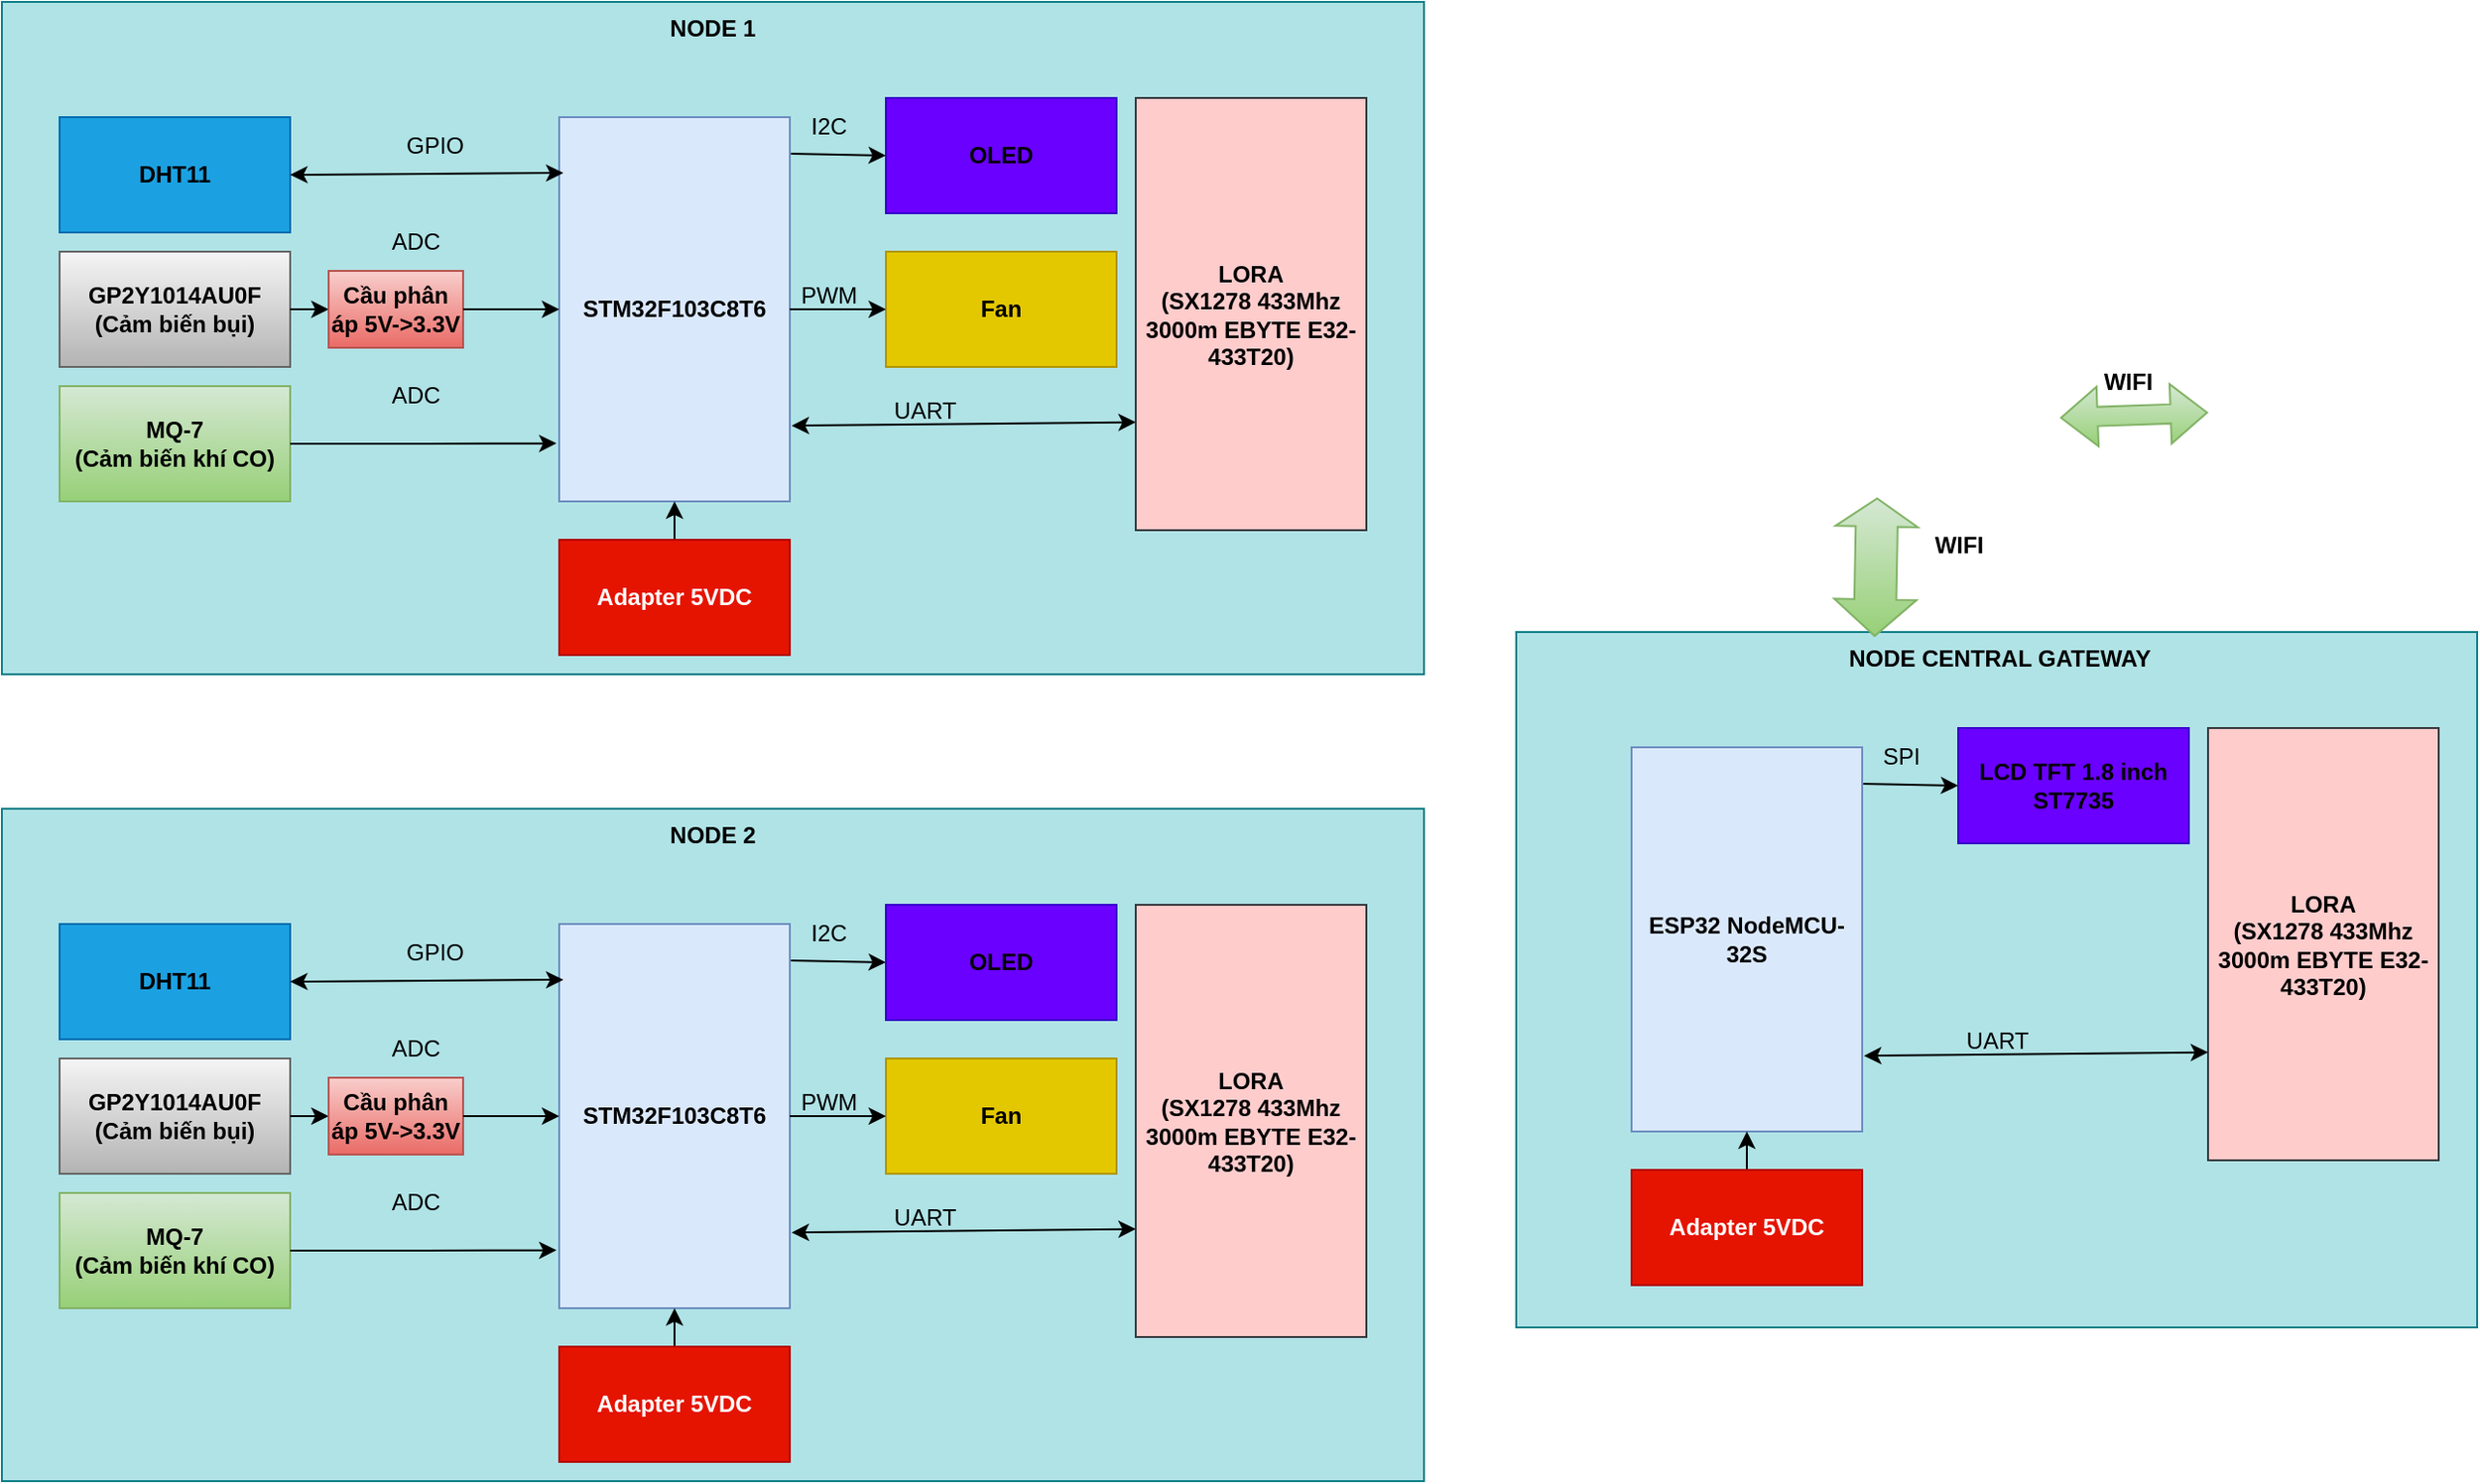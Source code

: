 <mxfile version="24.7.8" pages="2">
  <diagram name="Sơ đồ khối" id="NSVRc-r8iFCSycKMXPSG">
    <mxGraphModel dx="3800" dy="1653" grid="0" gridSize="10" guides="1" tooltips="1" connect="1" arrows="1" fold="1" page="0" pageScale="1" pageWidth="827" pageHeight="1169" math="0" shadow="0">
      <root>
        <mxCell id="0" />
        <mxCell id="1" parent="0" />
        <mxCell id="0Pqg7RtvLpFcO1d4tHaR-34" value="&lt;b&gt;NODE 1&lt;/b&gt;" style="rounded=0;whiteSpace=wrap;html=1;align=center;horizontal=1;verticalAlign=top;fillColor=#b0e3e6;strokeColor=#0e8088;" parent="1" vertex="1">
          <mxGeometry x="-810" y="120" width="740" height="350" as="geometry" />
        </mxCell>
        <mxCell id="0Pqg7RtvLpFcO1d4tHaR-1" value="&lt;b&gt;STM32F103C8T6&lt;/b&gt;" style="rounded=0;whiteSpace=wrap;html=1;fillColor=#dae8fc;strokeColor=#6c8ebf;" parent="1" vertex="1">
          <mxGeometry x="-520" y="180" width="120" height="200" as="geometry" />
        </mxCell>
        <mxCell id="0Pqg7RtvLpFcO1d4tHaR-2" value="&lt;b&gt;&lt;font color=&quot;#000000&quot;&gt;DHT11&lt;/font&gt;&lt;/b&gt;" style="rounded=0;whiteSpace=wrap;html=1;fillColor=#1ba1e2;fontColor=#ffffff;strokeColor=#006EAF;" parent="1" vertex="1">
          <mxGeometry x="-780" y="180" width="120" height="60" as="geometry" />
        </mxCell>
        <mxCell id="0Pqg7RtvLpFcO1d4tHaR-3" value="&lt;b&gt;GP2Y1014AU0F&lt;br&gt;(Cảm biến bụi)&lt;/b&gt;" style="rounded=0;whiteSpace=wrap;html=1;fillColor=#f5f5f5;gradientColor=#b3b3b3;strokeColor=#666666;" parent="1" vertex="1">
          <mxGeometry x="-780" y="250" width="120" height="60" as="geometry" />
        </mxCell>
        <mxCell id="0Pqg7RtvLpFcO1d4tHaR-4" value="&lt;b&gt;MQ-7&lt;br&gt;(Cảm biến khí CO)&lt;/b&gt;" style="rounded=0;whiteSpace=wrap;html=1;fillColor=#d5e8d4;gradientColor=#97d077;strokeColor=#82b366;" parent="1" vertex="1">
          <mxGeometry x="-780" y="320" width="120" height="60" as="geometry" />
        </mxCell>
        <mxCell id="0Pqg7RtvLpFcO1d4tHaR-7" value="" style="endArrow=classic;html=1;rounded=0;entryX=0;entryY=0.5;entryDx=0;entryDy=0;exitX=1;exitY=0.5;exitDx=0;exitDy=0;" parent="1" source="0Pqg7RtvLpFcO1d4tHaR-3" target="0Pqg7RtvLpFcO1d4tHaR-27" edge="1">
          <mxGeometry width="50" height="50" relative="1" as="geometry">
            <mxPoint x="-560" y="360" as="sourcePoint" />
            <mxPoint x="-628" y="272.01" as="targetPoint" />
          </mxGeometry>
        </mxCell>
        <mxCell id="0Pqg7RtvLpFcO1d4tHaR-10" style="edgeStyle=orthogonalEdgeStyle;rounded=0;orthogonalLoop=1;jettySize=auto;html=1;exitX=0.5;exitY=0;exitDx=0;exitDy=0;entryX=0.5;entryY=1;entryDx=0;entryDy=0;" parent="1" source="0Pqg7RtvLpFcO1d4tHaR-9" target="0Pqg7RtvLpFcO1d4tHaR-1" edge="1">
          <mxGeometry relative="1" as="geometry" />
        </mxCell>
        <mxCell id="0Pqg7RtvLpFcO1d4tHaR-9" value="Adapter 5VDC" style="rounded=0;whiteSpace=wrap;html=1;fontStyle=1;fillColor=#e51400;fontColor=#ffffff;strokeColor=#B20000;" parent="1" vertex="1">
          <mxGeometry x="-520" y="400" width="120" height="60" as="geometry" />
        </mxCell>
        <mxCell id="0Pqg7RtvLpFcO1d4tHaR-12" value="" style="endArrow=classic;html=1;rounded=0;entryX=0;entryY=0.5;entryDx=0;entryDy=0;exitX=1.005;exitY=0.095;exitDx=0;exitDy=0;exitPerimeter=0;" parent="1" source="0Pqg7RtvLpFcO1d4tHaR-1" target="0Pqg7RtvLpFcO1d4tHaR-13" edge="1">
          <mxGeometry width="50" height="50" relative="1" as="geometry">
            <mxPoint x="-430" y="230" as="sourcePoint" />
            <mxPoint x="-360" y="210" as="targetPoint" />
          </mxGeometry>
        </mxCell>
        <mxCell id="0Pqg7RtvLpFcO1d4tHaR-13" value="&lt;b&gt;&lt;font color=&quot;#000000&quot;&gt;OLED&lt;/font&gt;&lt;/b&gt;" style="rounded=0;whiteSpace=wrap;html=1;fillColor=#6a00ff;fontColor=#ffffff;strokeColor=#3700CC;" parent="1" vertex="1">
          <mxGeometry x="-350" y="170" width="120" height="60" as="geometry" />
        </mxCell>
        <mxCell id="0Pqg7RtvLpFcO1d4tHaR-14" value="GPIO" style="text;html=1;align=center;verticalAlign=middle;resizable=0;points=[];autosize=1;strokeColor=none;fillColor=none;" parent="1" vertex="1">
          <mxGeometry x="-610" y="180" width="50" height="30" as="geometry" />
        </mxCell>
        <mxCell id="0Pqg7RtvLpFcO1d4tHaR-16" value="ADC" style="text;html=1;align=center;verticalAlign=middle;resizable=0;points=[];autosize=1;strokeColor=none;fillColor=none;" parent="1" vertex="1">
          <mxGeometry x="-620" y="310" width="50" height="30" as="geometry" />
        </mxCell>
        <mxCell id="0Pqg7RtvLpFcO1d4tHaR-20" value="" style="endArrow=classic;startArrow=classic;html=1;rounded=0;entryX=0.018;entryY=0.145;entryDx=0;entryDy=0;entryPerimeter=0;exitX=1;exitY=0.5;exitDx=0;exitDy=0;" parent="1" source="0Pqg7RtvLpFcO1d4tHaR-2" target="0Pqg7RtvLpFcO1d4tHaR-1" edge="1">
          <mxGeometry width="50" height="50" relative="1" as="geometry">
            <mxPoint x="-595" y="260" as="sourcePoint" />
            <mxPoint x="-545" y="210" as="targetPoint" />
          </mxGeometry>
        </mxCell>
        <mxCell id="0Pqg7RtvLpFcO1d4tHaR-21" style="edgeStyle=orthogonalEdgeStyle;rounded=0;orthogonalLoop=1;jettySize=auto;html=1;exitX=1;exitY=0.5;exitDx=0;exitDy=0;entryX=-0.012;entryY=0.849;entryDx=0;entryDy=0;entryPerimeter=0;" parent="1" source="0Pqg7RtvLpFcO1d4tHaR-4" target="0Pqg7RtvLpFcO1d4tHaR-1" edge="1">
          <mxGeometry relative="1" as="geometry" />
        </mxCell>
        <mxCell id="0Pqg7RtvLpFcO1d4tHaR-23" value="I2C" style="text;html=1;align=center;verticalAlign=middle;resizable=0;points=[];autosize=1;strokeColor=none;fillColor=none;" parent="1" vertex="1">
          <mxGeometry x="-400" y="170" width="40" height="30" as="geometry" />
        </mxCell>
        <mxCell id="0Pqg7RtvLpFcO1d4tHaR-24" value="&lt;b&gt;Fan&lt;/b&gt;" style="rounded=0;whiteSpace=wrap;html=1;fillColor=#e3c800;fontColor=#000000;strokeColor=#B09500;" parent="1" vertex="1">
          <mxGeometry x="-350" y="250" width="120" height="60" as="geometry" />
        </mxCell>
        <mxCell id="0Pqg7RtvLpFcO1d4tHaR-26" value="" style="endArrow=classic;html=1;rounded=0;entryX=0;entryY=0.5;entryDx=0;entryDy=0;exitX=1;exitY=0.5;exitDx=0;exitDy=0;" parent="1" source="0Pqg7RtvLpFcO1d4tHaR-1" target="0Pqg7RtvLpFcO1d4tHaR-24" edge="1">
          <mxGeometry width="50" height="50" relative="1" as="geometry">
            <mxPoint x="-410" y="310" as="sourcePoint" />
            <mxPoint x="-360" y="260" as="targetPoint" />
          </mxGeometry>
        </mxCell>
        <mxCell id="0Pqg7RtvLpFcO1d4tHaR-27" value="Cầu phân áp 5V-&amp;gt;3.3V" style="rounded=0;whiteSpace=wrap;html=1;fillColor=#f8cecc;gradientColor=#ea6b66;strokeColor=#b85450;fontStyle=1" parent="1" vertex="1">
          <mxGeometry x="-640" y="260" width="70" height="40" as="geometry" />
        </mxCell>
        <mxCell id="0Pqg7RtvLpFcO1d4tHaR-28" value="" style="endArrow=classic;html=1;rounded=0;entryX=0;entryY=0.5;entryDx=0;entryDy=0;exitX=1;exitY=0.5;exitDx=0;exitDy=0;" parent="1" source="0Pqg7RtvLpFcO1d4tHaR-27" target="0Pqg7RtvLpFcO1d4tHaR-1" edge="1">
          <mxGeometry width="50" height="50" relative="1" as="geometry">
            <mxPoint x="-460" y="330" as="sourcePoint" />
            <mxPoint x="-410" y="280" as="targetPoint" />
          </mxGeometry>
        </mxCell>
        <mxCell id="0Pqg7RtvLpFcO1d4tHaR-29" value="ADC" style="text;html=1;align=center;verticalAlign=middle;resizable=0;points=[];autosize=1;strokeColor=none;fillColor=none;" parent="1" vertex="1">
          <mxGeometry x="-620" y="230" width="50" height="30" as="geometry" />
        </mxCell>
        <mxCell id="0Pqg7RtvLpFcO1d4tHaR-30" value="PWM" style="text;html=1;align=center;verticalAlign=middle;resizable=0;points=[];autosize=1;strokeColor=none;fillColor=none;" parent="1" vertex="1">
          <mxGeometry x="-405" y="258" width="50" height="30" as="geometry" />
        </mxCell>
        <mxCell id="0Pqg7RtvLpFcO1d4tHaR-31" value="&lt;b&gt;LORA&lt;br&gt;(SX1278 433Mhz 3000m EBYTE E32-433T20)&lt;/b&gt;" style="rounded=0;whiteSpace=wrap;html=1;fillColor=#ffcccc;strokeColor=#36393d;" parent="1" vertex="1">
          <mxGeometry x="-220" y="170" width="120" height="225" as="geometry" />
        </mxCell>
        <mxCell id="0Pqg7RtvLpFcO1d4tHaR-32" value="" style="endArrow=classic;startArrow=classic;html=1;rounded=0;entryX=0;entryY=0.75;entryDx=0;entryDy=0;exitX=1.008;exitY=0.803;exitDx=0;exitDy=0;exitPerimeter=0;" parent="1" source="0Pqg7RtvLpFcO1d4tHaR-1" target="0Pqg7RtvLpFcO1d4tHaR-31" edge="1">
          <mxGeometry width="50" height="50" relative="1" as="geometry">
            <mxPoint x="-460" y="330" as="sourcePoint" />
            <mxPoint x="-410" y="280" as="targetPoint" />
          </mxGeometry>
        </mxCell>
        <mxCell id="0Pqg7RtvLpFcO1d4tHaR-33" value="UART" style="text;html=1;align=center;verticalAlign=middle;resizable=0;points=[];autosize=1;strokeColor=none;fillColor=none;" parent="1" vertex="1">
          <mxGeometry x="-360" y="318" width="60" height="30" as="geometry" />
        </mxCell>
        <mxCell id="0Pqg7RtvLpFcO1d4tHaR-35" value="&lt;b&gt;NODE 2&lt;/b&gt;" style="rounded=0;whiteSpace=wrap;html=1;align=center;horizontal=1;verticalAlign=top;fillColor=#b0e3e6;strokeColor=#0e8088;" parent="1" vertex="1">
          <mxGeometry x="-810" y="540" width="740" height="350" as="geometry" />
        </mxCell>
        <mxCell id="0Pqg7RtvLpFcO1d4tHaR-36" value="&lt;b&gt;STM32F103C8T6&lt;/b&gt;" style="rounded=0;whiteSpace=wrap;html=1;fillColor=#dae8fc;strokeColor=#6c8ebf;" parent="1" vertex="1">
          <mxGeometry x="-520" y="600" width="120" height="200" as="geometry" />
        </mxCell>
        <mxCell id="0Pqg7RtvLpFcO1d4tHaR-37" value="&lt;b&gt;&lt;font color=&quot;#000000&quot;&gt;DHT11&lt;/font&gt;&lt;/b&gt;" style="rounded=0;whiteSpace=wrap;html=1;fillColor=#1ba1e2;fontColor=#ffffff;strokeColor=#006EAF;" parent="1" vertex="1">
          <mxGeometry x="-780" y="600" width="120" height="60" as="geometry" />
        </mxCell>
        <mxCell id="0Pqg7RtvLpFcO1d4tHaR-38" value="&lt;b&gt;GP2Y1014AU0F&lt;br&gt;(Cảm biến bụi)&lt;/b&gt;" style="rounded=0;whiteSpace=wrap;html=1;fillColor=#f5f5f5;gradientColor=#b3b3b3;strokeColor=#666666;" parent="1" vertex="1">
          <mxGeometry x="-780" y="670" width="120" height="60" as="geometry" />
        </mxCell>
        <mxCell id="0Pqg7RtvLpFcO1d4tHaR-39" value="&lt;b&gt;MQ-7&lt;br&gt;(Cảm biến khí CO)&lt;/b&gt;" style="rounded=0;whiteSpace=wrap;html=1;fillColor=#d5e8d4;gradientColor=#97d077;strokeColor=#82b366;" parent="1" vertex="1">
          <mxGeometry x="-780" y="740" width="120" height="60" as="geometry" />
        </mxCell>
        <mxCell id="0Pqg7RtvLpFcO1d4tHaR-40" value="" style="endArrow=classic;html=1;rounded=0;entryX=0;entryY=0.5;entryDx=0;entryDy=0;exitX=1;exitY=0.5;exitDx=0;exitDy=0;" parent="1" source="0Pqg7RtvLpFcO1d4tHaR-38" target="0Pqg7RtvLpFcO1d4tHaR-52" edge="1">
          <mxGeometry width="50" height="50" relative="1" as="geometry">
            <mxPoint x="-560" y="780" as="sourcePoint" />
            <mxPoint x="-628" y="692.01" as="targetPoint" />
          </mxGeometry>
        </mxCell>
        <mxCell id="0Pqg7RtvLpFcO1d4tHaR-41" style="edgeStyle=orthogonalEdgeStyle;rounded=0;orthogonalLoop=1;jettySize=auto;html=1;exitX=0.5;exitY=0;exitDx=0;exitDy=0;entryX=0.5;entryY=1;entryDx=0;entryDy=0;" parent="1" source="0Pqg7RtvLpFcO1d4tHaR-42" target="0Pqg7RtvLpFcO1d4tHaR-36" edge="1">
          <mxGeometry relative="1" as="geometry" />
        </mxCell>
        <mxCell id="0Pqg7RtvLpFcO1d4tHaR-42" value="Adapter 5VDC" style="rounded=0;whiteSpace=wrap;html=1;fontStyle=1;fillColor=#e51400;fontColor=#ffffff;strokeColor=#B20000;" parent="1" vertex="1">
          <mxGeometry x="-520" y="820" width="120" height="60" as="geometry" />
        </mxCell>
        <mxCell id="0Pqg7RtvLpFcO1d4tHaR-43" value="" style="endArrow=classic;html=1;rounded=0;entryX=0;entryY=0.5;entryDx=0;entryDy=0;exitX=1.005;exitY=0.095;exitDx=0;exitDy=0;exitPerimeter=0;" parent="1" source="0Pqg7RtvLpFcO1d4tHaR-36" target="0Pqg7RtvLpFcO1d4tHaR-44" edge="1">
          <mxGeometry width="50" height="50" relative="1" as="geometry">
            <mxPoint x="-430" y="650" as="sourcePoint" />
            <mxPoint x="-360" y="630" as="targetPoint" />
          </mxGeometry>
        </mxCell>
        <mxCell id="0Pqg7RtvLpFcO1d4tHaR-44" value="&lt;b&gt;&lt;font color=&quot;#000000&quot;&gt;OLED&lt;/font&gt;&lt;/b&gt;" style="rounded=0;whiteSpace=wrap;html=1;fillColor=#6a00ff;fontColor=#ffffff;strokeColor=#3700CC;" parent="1" vertex="1">
          <mxGeometry x="-350" y="590" width="120" height="60" as="geometry" />
        </mxCell>
        <mxCell id="0Pqg7RtvLpFcO1d4tHaR-45" value="GPIO" style="text;html=1;align=center;verticalAlign=middle;resizable=0;points=[];autosize=1;strokeColor=none;fillColor=none;" parent="1" vertex="1">
          <mxGeometry x="-610" y="600" width="50" height="30" as="geometry" />
        </mxCell>
        <mxCell id="0Pqg7RtvLpFcO1d4tHaR-46" value="ADC" style="text;html=1;align=center;verticalAlign=middle;resizable=0;points=[];autosize=1;strokeColor=none;fillColor=none;" parent="1" vertex="1">
          <mxGeometry x="-620" y="730" width="50" height="30" as="geometry" />
        </mxCell>
        <mxCell id="0Pqg7RtvLpFcO1d4tHaR-47" value="" style="endArrow=classic;startArrow=classic;html=1;rounded=0;entryX=0.018;entryY=0.145;entryDx=0;entryDy=0;entryPerimeter=0;exitX=1;exitY=0.5;exitDx=0;exitDy=0;" parent="1" source="0Pqg7RtvLpFcO1d4tHaR-37" target="0Pqg7RtvLpFcO1d4tHaR-36" edge="1">
          <mxGeometry width="50" height="50" relative="1" as="geometry">
            <mxPoint x="-595" y="680" as="sourcePoint" />
            <mxPoint x="-545" y="630" as="targetPoint" />
          </mxGeometry>
        </mxCell>
        <mxCell id="0Pqg7RtvLpFcO1d4tHaR-48" style="edgeStyle=orthogonalEdgeStyle;rounded=0;orthogonalLoop=1;jettySize=auto;html=1;exitX=1;exitY=0.5;exitDx=0;exitDy=0;entryX=-0.012;entryY=0.849;entryDx=0;entryDy=0;entryPerimeter=0;" parent="1" source="0Pqg7RtvLpFcO1d4tHaR-39" target="0Pqg7RtvLpFcO1d4tHaR-36" edge="1">
          <mxGeometry relative="1" as="geometry" />
        </mxCell>
        <mxCell id="0Pqg7RtvLpFcO1d4tHaR-49" value="I2C" style="text;html=1;align=center;verticalAlign=middle;resizable=0;points=[];autosize=1;strokeColor=none;fillColor=none;" parent="1" vertex="1">
          <mxGeometry x="-400" y="590" width="40" height="30" as="geometry" />
        </mxCell>
        <mxCell id="0Pqg7RtvLpFcO1d4tHaR-50" value="&lt;b&gt;Fan&lt;/b&gt;" style="rounded=0;whiteSpace=wrap;html=1;fillColor=#e3c800;fontColor=#000000;strokeColor=#B09500;" parent="1" vertex="1">
          <mxGeometry x="-350" y="670" width="120" height="60" as="geometry" />
        </mxCell>
        <mxCell id="0Pqg7RtvLpFcO1d4tHaR-51" value="" style="endArrow=classic;html=1;rounded=0;entryX=0;entryY=0.5;entryDx=0;entryDy=0;exitX=1;exitY=0.5;exitDx=0;exitDy=0;" parent="1" source="0Pqg7RtvLpFcO1d4tHaR-36" target="0Pqg7RtvLpFcO1d4tHaR-50" edge="1">
          <mxGeometry width="50" height="50" relative="1" as="geometry">
            <mxPoint x="-410" y="730" as="sourcePoint" />
            <mxPoint x="-360" y="680" as="targetPoint" />
          </mxGeometry>
        </mxCell>
        <mxCell id="0Pqg7RtvLpFcO1d4tHaR-52" value="Cầu phân áp 5V-&amp;gt;3.3V" style="rounded=0;whiteSpace=wrap;html=1;fillColor=#f8cecc;gradientColor=#ea6b66;strokeColor=#b85450;fontStyle=1" parent="1" vertex="1">
          <mxGeometry x="-640" y="680" width="70" height="40" as="geometry" />
        </mxCell>
        <mxCell id="0Pqg7RtvLpFcO1d4tHaR-53" value="" style="endArrow=classic;html=1;rounded=0;entryX=0;entryY=0.5;entryDx=0;entryDy=0;exitX=1;exitY=0.5;exitDx=0;exitDy=0;" parent="1" source="0Pqg7RtvLpFcO1d4tHaR-52" target="0Pqg7RtvLpFcO1d4tHaR-36" edge="1">
          <mxGeometry width="50" height="50" relative="1" as="geometry">
            <mxPoint x="-460" y="750" as="sourcePoint" />
            <mxPoint x="-410" y="700" as="targetPoint" />
          </mxGeometry>
        </mxCell>
        <mxCell id="0Pqg7RtvLpFcO1d4tHaR-54" value="ADC" style="text;html=1;align=center;verticalAlign=middle;resizable=0;points=[];autosize=1;strokeColor=none;fillColor=none;" parent="1" vertex="1">
          <mxGeometry x="-620" y="650" width="50" height="30" as="geometry" />
        </mxCell>
        <mxCell id="0Pqg7RtvLpFcO1d4tHaR-55" value="PWM" style="text;html=1;align=center;verticalAlign=middle;resizable=0;points=[];autosize=1;strokeColor=none;fillColor=none;" parent="1" vertex="1">
          <mxGeometry x="-405" y="678" width="50" height="30" as="geometry" />
        </mxCell>
        <mxCell id="0Pqg7RtvLpFcO1d4tHaR-56" value="&lt;b&gt;LORA&lt;br&gt;(SX1278 433Mhz 3000m EBYTE E32-433T20)&lt;/b&gt;" style="rounded=0;whiteSpace=wrap;html=1;fillColor=#ffcccc;strokeColor=#36393d;" parent="1" vertex="1">
          <mxGeometry x="-220" y="590" width="120" height="225" as="geometry" />
        </mxCell>
        <mxCell id="0Pqg7RtvLpFcO1d4tHaR-57" value="" style="endArrow=classic;startArrow=classic;html=1;rounded=0;entryX=0;entryY=0.75;entryDx=0;entryDy=0;exitX=1.008;exitY=0.803;exitDx=0;exitDy=0;exitPerimeter=0;" parent="1" source="0Pqg7RtvLpFcO1d4tHaR-36" target="0Pqg7RtvLpFcO1d4tHaR-56" edge="1">
          <mxGeometry width="50" height="50" relative="1" as="geometry">
            <mxPoint x="-460" y="750" as="sourcePoint" />
            <mxPoint x="-410" y="700" as="targetPoint" />
          </mxGeometry>
        </mxCell>
        <mxCell id="0Pqg7RtvLpFcO1d4tHaR-58" value="UART" style="text;html=1;align=center;verticalAlign=middle;resizable=0;points=[];autosize=1;strokeColor=none;fillColor=none;" parent="1" vertex="1">
          <mxGeometry x="-360" y="738" width="60" height="30" as="geometry" />
        </mxCell>
        <mxCell id="0Pqg7RtvLpFcO1d4tHaR-59" value="&lt;b&gt;&amp;nbsp;NODE CENTRAL GATEWAY&lt;/b&gt;" style="rounded=0;whiteSpace=wrap;html=1;align=center;horizontal=1;verticalAlign=top;fillColor=#b0e3e6;strokeColor=#0e8088;" parent="1" vertex="1">
          <mxGeometry x="-22" y="448" width="500" height="362" as="geometry" />
        </mxCell>
        <mxCell id="0Pqg7RtvLpFcO1d4tHaR-60" value="&lt;b&gt;ESP32 NodeMCU-32S&lt;/b&gt;" style="rounded=0;whiteSpace=wrap;html=1;fillColor=#dae8fc;strokeColor=#6c8ebf;" parent="1" vertex="1">
          <mxGeometry x="38" y="508" width="120" height="200" as="geometry" />
        </mxCell>
        <mxCell id="0Pqg7RtvLpFcO1d4tHaR-65" style="edgeStyle=orthogonalEdgeStyle;rounded=0;orthogonalLoop=1;jettySize=auto;html=1;exitX=0.5;exitY=0;exitDx=0;exitDy=0;entryX=0.5;entryY=1;entryDx=0;entryDy=0;" parent="1" source="0Pqg7RtvLpFcO1d4tHaR-66" target="0Pqg7RtvLpFcO1d4tHaR-60" edge="1">
          <mxGeometry relative="1" as="geometry" />
        </mxCell>
        <mxCell id="0Pqg7RtvLpFcO1d4tHaR-66" value="Adapter 5VDC" style="rounded=0;whiteSpace=wrap;html=1;fontStyle=1;fillColor=#e51400;fontColor=#ffffff;strokeColor=#B20000;" parent="1" vertex="1">
          <mxGeometry x="38" y="728" width="120" height="60" as="geometry" />
        </mxCell>
        <mxCell id="0Pqg7RtvLpFcO1d4tHaR-67" value="" style="endArrow=classic;html=1;rounded=0;entryX=0;entryY=0.5;entryDx=0;entryDy=0;exitX=1.005;exitY=0.095;exitDx=0;exitDy=0;exitPerimeter=0;" parent="1" source="0Pqg7RtvLpFcO1d4tHaR-60" target="0Pqg7RtvLpFcO1d4tHaR-68" edge="1">
          <mxGeometry width="50" height="50" relative="1" as="geometry">
            <mxPoint x="128" y="558" as="sourcePoint" />
            <mxPoint x="198" y="538" as="targetPoint" />
          </mxGeometry>
        </mxCell>
        <mxCell id="0Pqg7RtvLpFcO1d4tHaR-68" value="&lt;font color=&quot;#000000&quot;&gt;&lt;b&gt;LCD TFT 1.8 inch ST7735&lt;/b&gt;&lt;/font&gt;" style="rounded=0;whiteSpace=wrap;html=1;fillColor=#6a00ff;fontColor=#ffffff;strokeColor=#3700CC;" parent="1" vertex="1">
          <mxGeometry x="208" y="498" width="120" height="60" as="geometry" />
        </mxCell>
        <mxCell id="0Pqg7RtvLpFcO1d4tHaR-73" value="SPI" style="text;html=1;align=center;verticalAlign=middle;resizable=0;points=[];autosize=1;strokeColor=none;fillColor=none;" parent="1" vertex="1">
          <mxGeometry x="158" y="498" width="40" height="30" as="geometry" />
        </mxCell>
        <mxCell id="0Pqg7RtvLpFcO1d4tHaR-80" value="&lt;b&gt;LORA&lt;br&gt;(SX1278 433Mhz 3000m EBYTE E32-433T20)&lt;/b&gt;" style="rounded=0;whiteSpace=wrap;html=1;fillColor=#ffcccc;strokeColor=#36393d;" parent="1" vertex="1">
          <mxGeometry x="338" y="498" width="120" height="225" as="geometry" />
        </mxCell>
        <mxCell id="0Pqg7RtvLpFcO1d4tHaR-81" value="" style="endArrow=classic;startArrow=classic;html=1;rounded=0;entryX=0;entryY=0.75;entryDx=0;entryDy=0;exitX=1.008;exitY=0.803;exitDx=0;exitDy=0;exitPerimeter=0;" parent="1" source="0Pqg7RtvLpFcO1d4tHaR-60" target="0Pqg7RtvLpFcO1d4tHaR-80" edge="1">
          <mxGeometry width="50" height="50" relative="1" as="geometry">
            <mxPoint x="98" y="658" as="sourcePoint" />
            <mxPoint x="148" y="608" as="targetPoint" />
          </mxGeometry>
        </mxCell>
        <mxCell id="0Pqg7RtvLpFcO1d4tHaR-82" value="UART" style="text;html=1;align=center;verticalAlign=middle;resizable=0;points=[];autosize=1;strokeColor=none;fillColor=none;" parent="1" vertex="1">
          <mxGeometry x="198" y="646" width="60" height="30" as="geometry" />
        </mxCell>
        <mxCell id="0Pqg7RtvLpFcO1d4tHaR-87" value="" style="shape=flexArrow;endArrow=classic;startArrow=classic;html=1;rounded=0;entryX=0.453;entryY=0.977;entryDx=0;entryDy=0;exitX=0.373;exitY=0.007;exitDx=0;exitDy=0;exitPerimeter=0;entryPerimeter=0;fillColor=#d5e8d4;gradientColor=#97d077;strokeColor=#82b366;width=21.818;endSize=4.518;" parent="1" source="0Pqg7RtvLpFcO1d4tHaR-59" target="0Pqg7RtvLpFcO1d4tHaR-88" edge="1">
          <mxGeometry width="100" height="100" relative="1" as="geometry">
            <mxPoint x="108" y="410" as="sourcePoint" />
            <mxPoint x="156.183" y="365.712" as="targetPoint" />
          </mxGeometry>
        </mxCell>
        <mxCell id="0Pqg7RtvLpFcO1d4tHaR-88" value="" style="shape=image;verticalLabelPosition=bottom;labelBackgroundColor=default;verticalAlign=top;aspect=fixed;imageAspect=0;image=https://d3hi6wehcrq5by.cloudfront.net/itnavi-blog/2021/03/Firebase-l%C3%A0-g%C3%AC-1-300x150.png;fontColor=default;" parent="1" vertex="1">
          <mxGeometry x="87" y="293" width="174" height="87" as="geometry" />
        </mxCell>
        <mxCell id="0Pqg7RtvLpFcO1d4tHaR-89" value="&lt;b&gt;WIFI&lt;/b&gt;" style="text;html=1;align=center;verticalAlign=middle;resizable=0;points=[];autosize=1;strokeColor=none;fillColor=none;" parent="1" vertex="1">
          <mxGeometry x="183" y="388" width="50" height="30" as="geometry" />
        </mxCell>
        <mxCell id="0Pqg7RtvLpFcO1d4tHaR-90" value="" style="shape=image;verticalLabelPosition=bottom;labelBackgroundColor=default;verticalAlign=top;aspect=fixed;imageAspect=0;image=https://admin.hoanghamobile.com/Uploads/2023/09/14/vn-iphone-15-pink-pdp-image-position-1a-pink-color.jpg;" parent="1" vertex="1">
          <mxGeometry x="338" y="293" width="81.5" height="81.5" as="geometry" />
        </mxCell>
        <mxCell id="0Pqg7RtvLpFcO1d4tHaR-91" value="" style="shape=flexArrow;endArrow=classic;startArrow=classic;html=1;rounded=0;entryX=0;entryY=0.5;entryDx=0;entryDy=0;exitX=1;exitY=0.5;exitDx=0;exitDy=0;fillColor=#d5e8d4;gradientColor=#97d077;strokeColor=#82b366;" parent="1" source="0Pqg7RtvLpFcO1d4tHaR-88" target="0Pqg7RtvLpFcO1d4tHaR-90" edge="1">
          <mxGeometry width="100" height="100" relative="1" as="geometry">
            <mxPoint x="43" y="406" as="sourcePoint" />
            <mxPoint x="143" y="306" as="targetPoint" />
          </mxGeometry>
        </mxCell>
        <mxCell id="0Pqg7RtvLpFcO1d4tHaR-92" value="&lt;b&gt;WIFI&lt;/b&gt;" style="text;html=1;align=center;verticalAlign=middle;resizable=0;points=[];autosize=1;strokeColor=none;fillColor=none;" parent="1" vertex="1">
          <mxGeometry x="271" y="303" width="50" height="30" as="geometry" />
        </mxCell>
      </root>
    </mxGraphModel>
  </diagram>
  <diagram id="N-KhpiJ5foXh9XDl4BjA" name="Page-2">
    <mxGraphModel dx="3330" dy="496" grid="1" gridSize="10" guides="1" tooltips="1" connect="1" arrows="1" fold="1" page="1" pageScale="1" pageWidth="850" pageHeight="1100" math="0" shadow="0">
      <root>
        <mxCell id="0" />
        <mxCell id="1" parent="0" />
        <mxCell id="nTfgDbFUxFZ7m4YRY3Rh-1" value="BEGIN" style="rounded=1;whiteSpace=wrap;html=1;" vertex="1" parent="1">
          <mxGeometry x="-1527.5" y="388" width="120" height="31" as="geometry" />
        </mxCell>
        <mxCell id="nTfgDbFUxFZ7m4YRY3Rh-2" style="edgeStyle=orthogonalEdgeStyle;rounded=0;orthogonalLoop=1;jettySize=auto;html=1;exitX=0.5;exitY=1;exitDx=0;exitDy=0;entryX=0.5;entryY=0;entryDx=0;entryDy=0;" edge="1" parent="1" source="nTfgDbFUxFZ7m4YRY3Rh-3" target="nTfgDbFUxFZ7m4YRY3Rh-5">
          <mxGeometry relative="1" as="geometry" />
        </mxCell>
        <mxCell id="nTfgDbFUxFZ7m4YRY3Rh-3" value="Cấu hình,khởi tạo clock,gpio,timer,adc,i2c,cảm biến dht,màn hình oled,ngắt nhận uart,các biến" style="shape=parallelogram;perimeter=parallelogramPerimeter;whiteSpace=wrap;html=1;fixedSize=1;" vertex="1" parent="1">
          <mxGeometry x="-1650.5" y="451" width="382" height="60" as="geometry" />
        </mxCell>
        <mxCell id="nTfgDbFUxFZ7m4YRY3Rh-4" style="edgeStyle=orthogonalEdgeStyle;rounded=0;orthogonalLoop=1;jettySize=auto;html=1;exitX=1;exitY=0.5;exitDx=0;exitDy=0;" edge="1" parent="1" source="nTfgDbFUxFZ7m4YRY3Rh-5">
          <mxGeometry relative="1" as="geometry">
            <mxPoint x="-1364" y="574.0" as="sourcePoint" />
            <mxPoint x="-1468" y="880" as="targetPoint" />
            <Array as="points">
              <mxPoint x="-1177" y="574" />
              <mxPoint x="-1177" y="880" />
            </Array>
          </mxGeometry>
        </mxCell>
        <mxCell id="nTfgDbFUxFZ7m4YRY3Rh-5" value="Định kì Timer 10ms" style="rhombus;whiteSpace=wrap;html=1;" vertex="1" parent="1">
          <mxGeometry x="-1557" y="533" width="185" height="80" as="geometry" />
        </mxCell>
        <mxCell id="nTfgDbFUxFZ7m4YRY3Rh-6" value="Cập nhật giá trị cảm biến" style="shape=process;whiteSpace=wrap;html=1;backgroundOutline=1;" vertex="1" parent="1">
          <mxGeometry x="-1656" y="634" width="377" height="60" as="geometry" />
        </mxCell>
        <mxCell id="nTfgDbFUxFZ7m4YRY3Rh-7" value="Xuất các giá trị cảm biến lên màn hình Oled" style="shape=process;whiteSpace=wrap;html=1;backgroundOutline=1;" vertex="1" parent="1">
          <mxGeometry x="-1656" y="724" width="377" height="60" as="geometry" />
        </mxCell>
        <mxCell id="nTfgDbFUxFZ7m4YRY3Rh-8" style="edgeStyle=orthogonalEdgeStyle;rounded=0;orthogonalLoop=1;jettySize=auto;html=1;exitX=0.5;exitY=1;exitDx=0;exitDy=0;" edge="1" parent="1" source="nTfgDbFUxFZ7m4YRY3Rh-9" target="nTfgDbFUxFZ7m4YRY3Rh-12">
          <mxGeometry relative="1" as="geometry" />
        </mxCell>
        <mxCell id="nTfgDbFUxFZ7m4YRY3Rh-9" value="Cập nhật Timer" style="rounded=0;whiteSpace=wrap;html=1;" vertex="1" parent="1">
          <mxGeometry x="-1523" y="809" width="111" height="60" as="geometry" />
        </mxCell>
        <mxCell id="nTfgDbFUxFZ7m4YRY3Rh-10" style="edgeStyle=orthogonalEdgeStyle;rounded=0;orthogonalLoop=1;jettySize=auto;html=1;exitX=0.5;exitY=1;exitDx=0;exitDy=0;entryX=0.5;entryY=0;entryDx=0;entryDy=0;" edge="1" parent="1" source="nTfgDbFUxFZ7m4YRY3Rh-12" target="nTfgDbFUxFZ7m4YRY3Rh-14">
          <mxGeometry relative="1" as="geometry" />
        </mxCell>
        <mxCell id="nTfgDbFUxFZ7m4YRY3Rh-11" style="edgeStyle=orthogonalEdgeStyle;rounded=0;orthogonalLoop=1;jettySize=auto;html=1;exitX=1;exitY=0.5;exitDx=0;exitDy=0;" edge="1" parent="1" source="nTfgDbFUxFZ7m4YRY3Rh-12">
          <mxGeometry relative="1" as="geometry">
            <mxPoint x="-1470" y="1161" as="targetPoint" />
            <Array as="points">
              <mxPoint x="-1228" y="934" />
              <mxPoint x="-1228" y="1161" />
            </Array>
          </mxGeometry>
        </mxCell>
        <mxCell id="nTfgDbFUxFZ7m4YRY3Rh-12" value="Dữ liệu ngắt nhận UART" style="rhombus;whiteSpace=wrap;html=1;" vertex="1" parent="1">
          <mxGeometry x="-1548.75" y="894" width="162.5" height="80" as="geometry" />
        </mxCell>
        <mxCell id="nTfgDbFUxFZ7m4YRY3Rh-13" style="edgeStyle=orthogonalEdgeStyle;rounded=0;orthogonalLoop=1;jettySize=auto;html=1;exitX=0.5;exitY=1;exitDx=0;exitDy=0;entryX=0.5;entryY=0;entryDx=0;entryDy=0;" edge="1" parent="1" source="nTfgDbFUxFZ7m4YRY3Rh-14" target="nTfgDbFUxFZ7m4YRY3Rh-16">
          <mxGeometry relative="1" as="geometry" />
        </mxCell>
        <mxCell id="nTfgDbFUxFZ7m4YRY3Rh-14" value="Cập nhật dữ liệu vào LoRa Frame" style="shape=process;whiteSpace=wrap;html=1;backgroundOutline=1;" vertex="1" parent="1">
          <mxGeometry x="-1656" y="995" width="377" height="60" as="geometry" />
        </mxCell>
        <mxCell id="nTfgDbFUxFZ7m4YRY3Rh-15" style="edgeStyle=orthogonalEdgeStyle;rounded=0;orthogonalLoop=1;jettySize=auto;html=1;exitX=0.5;exitY=1;exitDx=0;exitDy=0;" edge="1" parent="1" source="nTfgDbFUxFZ7m4YRY3Rh-16" target="nTfgDbFUxFZ7m4YRY3Rh-19">
          <mxGeometry relative="1" as="geometry" />
        </mxCell>
        <mxCell id="nTfgDbFUxFZ7m4YRY3Rh-16" value="Gửi Frame" style="shape=process;whiteSpace=wrap;html=1;backgroundOutline=1;" vertex="1" parent="1">
          <mxGeometry x="-1537" y="1076" width="133" height="60" as="geometry" />
        </mxCell>
        <mxCell id="nTfgDbFUxFZ7m4YRY3Rh-17" style="edgeStyle=orthogonalEdgeStyle;rounded=0;orthogonalLoop=1;jettySize=auto;html=1;exitX=0.5;exitY=1;exitDx=0;exitDy=0;entryX=0.5;entryY=0;entryDx=0;entryDy=0;" edge="1" parent="1" source="nTfgDbFUxFZ7m4YRY3Rh-19" target="nTfgDbFUxFZ7m4YRY3Rh-20">
          <mxGeometry relative="1" as="geometry" />
        </mxCell>
        <mxCell id="nTfgDbFUxFZ7m4YRY3Rh-18" style="edgeStyle=orthogonalEdgeStyle;rounded=0;orthogonalLoop=1;jettySize=auto;html=1;exitX=1;exitY=0.5;exitDx=0;exitDy=0;entryX=1;entryY=0.5;entryDx=0;entryDy=0;" edge="1" parent="1" source="nTfgDbFUxFZ7m4YRY3Rh-19" target="nTfgDbFUxFZ7m4YRY3Rh-22">
          <mxGeometry relative="1" as="geometry">
            <mxPoint x="-1372.841" y="1414.667" as="targetPoint" />
          </mxGeometry>
        </mxCell>
        <mxCell id="nTfgDbFUxFZ7m4YRY3Rh-19" value="Nhiệt độ vượt ngưỡng và quạt đang ở trạng thái bịnh thường" style="rhombus;whiteSpace=wrap;html=1;" vertex="1" parent="1">
          <mxGeometry x="-1686.37" y="1176" width="431.75" height="87" as="geometry" />
        </mxCell>
        <mxCell id="nTfgDbFUxFZ7m4YRY3Rh-20" value="Tăng tốc quạt&amp;nbsp;" style="rounded=0;whiteSpace=wrap;html=1;" vertex="1" parent="1">
          <mxGeometry x="-1527.5" y="1290" width="120" height="60" as="geometry" />
        </mxCell>
        <mxCell id="nTfgDbFUxFZ7m4YRY3Rh-21" style="edgeStyle=orthogonalEdgeStyle;rounded=0;orthogonalLoop=1;jettySize=auto;html=1;exitX=0.5;exitY=1;exitDx=0;exitDy=0;" edge="1" parent="1" source="nTfgDbFUxFZ7m4YRY3Rh-22">
          <mxGeometry relative="1" as="geometry">
            <mxPoint x="-1467" y="524" as="targetPoint" />
            <mxPoint x="-1859" y="1402.28" as="sourcePoint" />
            <Array as="points">
              <mxPoint x="-1467" y="1454" />
              <mxPoint x="-1757" y="1454" />
              <mxPoint x="-1757" y="524" />
            </Array>
          </mxGeometry>
        </mxCell>
        <mxCell id="nTfgDbFUxFZ7m4YRY3Rh-22" value="Quạt ở trang thái bình thường" style="rounded=0;whiteSpace=wrap;html=1;" vertex="1" parent="1">
          <mxGeometry x="-1527.5" y="1377" width="120" height="60" as="geometry" />
        </mxCell>
        <mxCell id="nTfgDbFUxFZ7m4YRY3Rh-23" style="edgeStyle=orthogonalEdgeStyle;rounded=0;orthogonalLoop=1;jettySize=auto;html=1;exitX=0.5;exitY=1;exitDx=0;exitDy=0;entryX=0.485;entryY=-0.015;entryDx=0;entryDy=0;entryPerimeter=0;" edge="1" parent="1" source="nTfgDbFUxFZ7m4YRY3Rh-1" target="nTfgDbFUxFZ7m4YRY3Rh-3">
          <mxGeometry relative="1" as="geometry" />
        </mxCell>
        <mxCell id="nTfgDbFUxFZ7m4YRY3Rh-24" style="edgeStyle=orthogonalEdgeStyle;rounded=0;orthogonalLoop=1;jettySize=auto;html=1;exitX=0.5;exitY=1;exitDx=0;exitDy=0;entryX=0.518;entryY=-0.013;entryDx=0;entryDy=0;entryPerimeter=0;" edge="1" parent="1" source="nTfgDbFUxFZ7m4YRY3Rh-6" target="nTfgDbFUxFZ7m4YRY3Rh-7">
          <mxGeometry relative="1" as="geometry" />
        </mxCell>
        <mxCell id="nTfgDbFUxFZ7m4YRY3Rh-25" style="edgeStyle=orthogonalEdgeStyle;rounded=0;orthogonalLoop=1;jettySize=auto;html=1;exitX=0.5;exitY=1;exitDx=0;exitDy=0;entryX=0.556;entryY=0;entryDx=0;entryDy=0;entryPerimeter=0;" edge="1" parent="1" source="nTfgDbFUxFZ7m4YRY3Rh-7" target="nTfgDbFUxFZ7m4YRY3Rh-9">
          <mxGeometry relative="1" as="geometry">
            <Array as="points">
              <mxPoint x="-1461" y="784" />
            </Array>
          </mxGeometry>
        </mxCell>
        <mxCell id="nTfgDbFUxFZ7m4YRY3Rh-26" style="edgeStyle=orthogonalEdgeStyle;rounded=0;orthogonalLoop=1;jettySize=auto;html=1;exitX=0.5;exitY=1;exitDx=0;exitDy=0;entryX=0.508;entryY=0.001;entryDx=0;entryDy=0;entryPerimeter=0;" edge="1" parent="1" source="nTfgDbFUxFZ7m4YRY3Rh-5" target="nTfgDbFUxFZ7m4YRY3Rh-6">
          <mxGeometry relative="1" as="geometry" />
        </mxCell>
      </root>
    </mxGraphModel>
  </diagram>
</mxfile>
